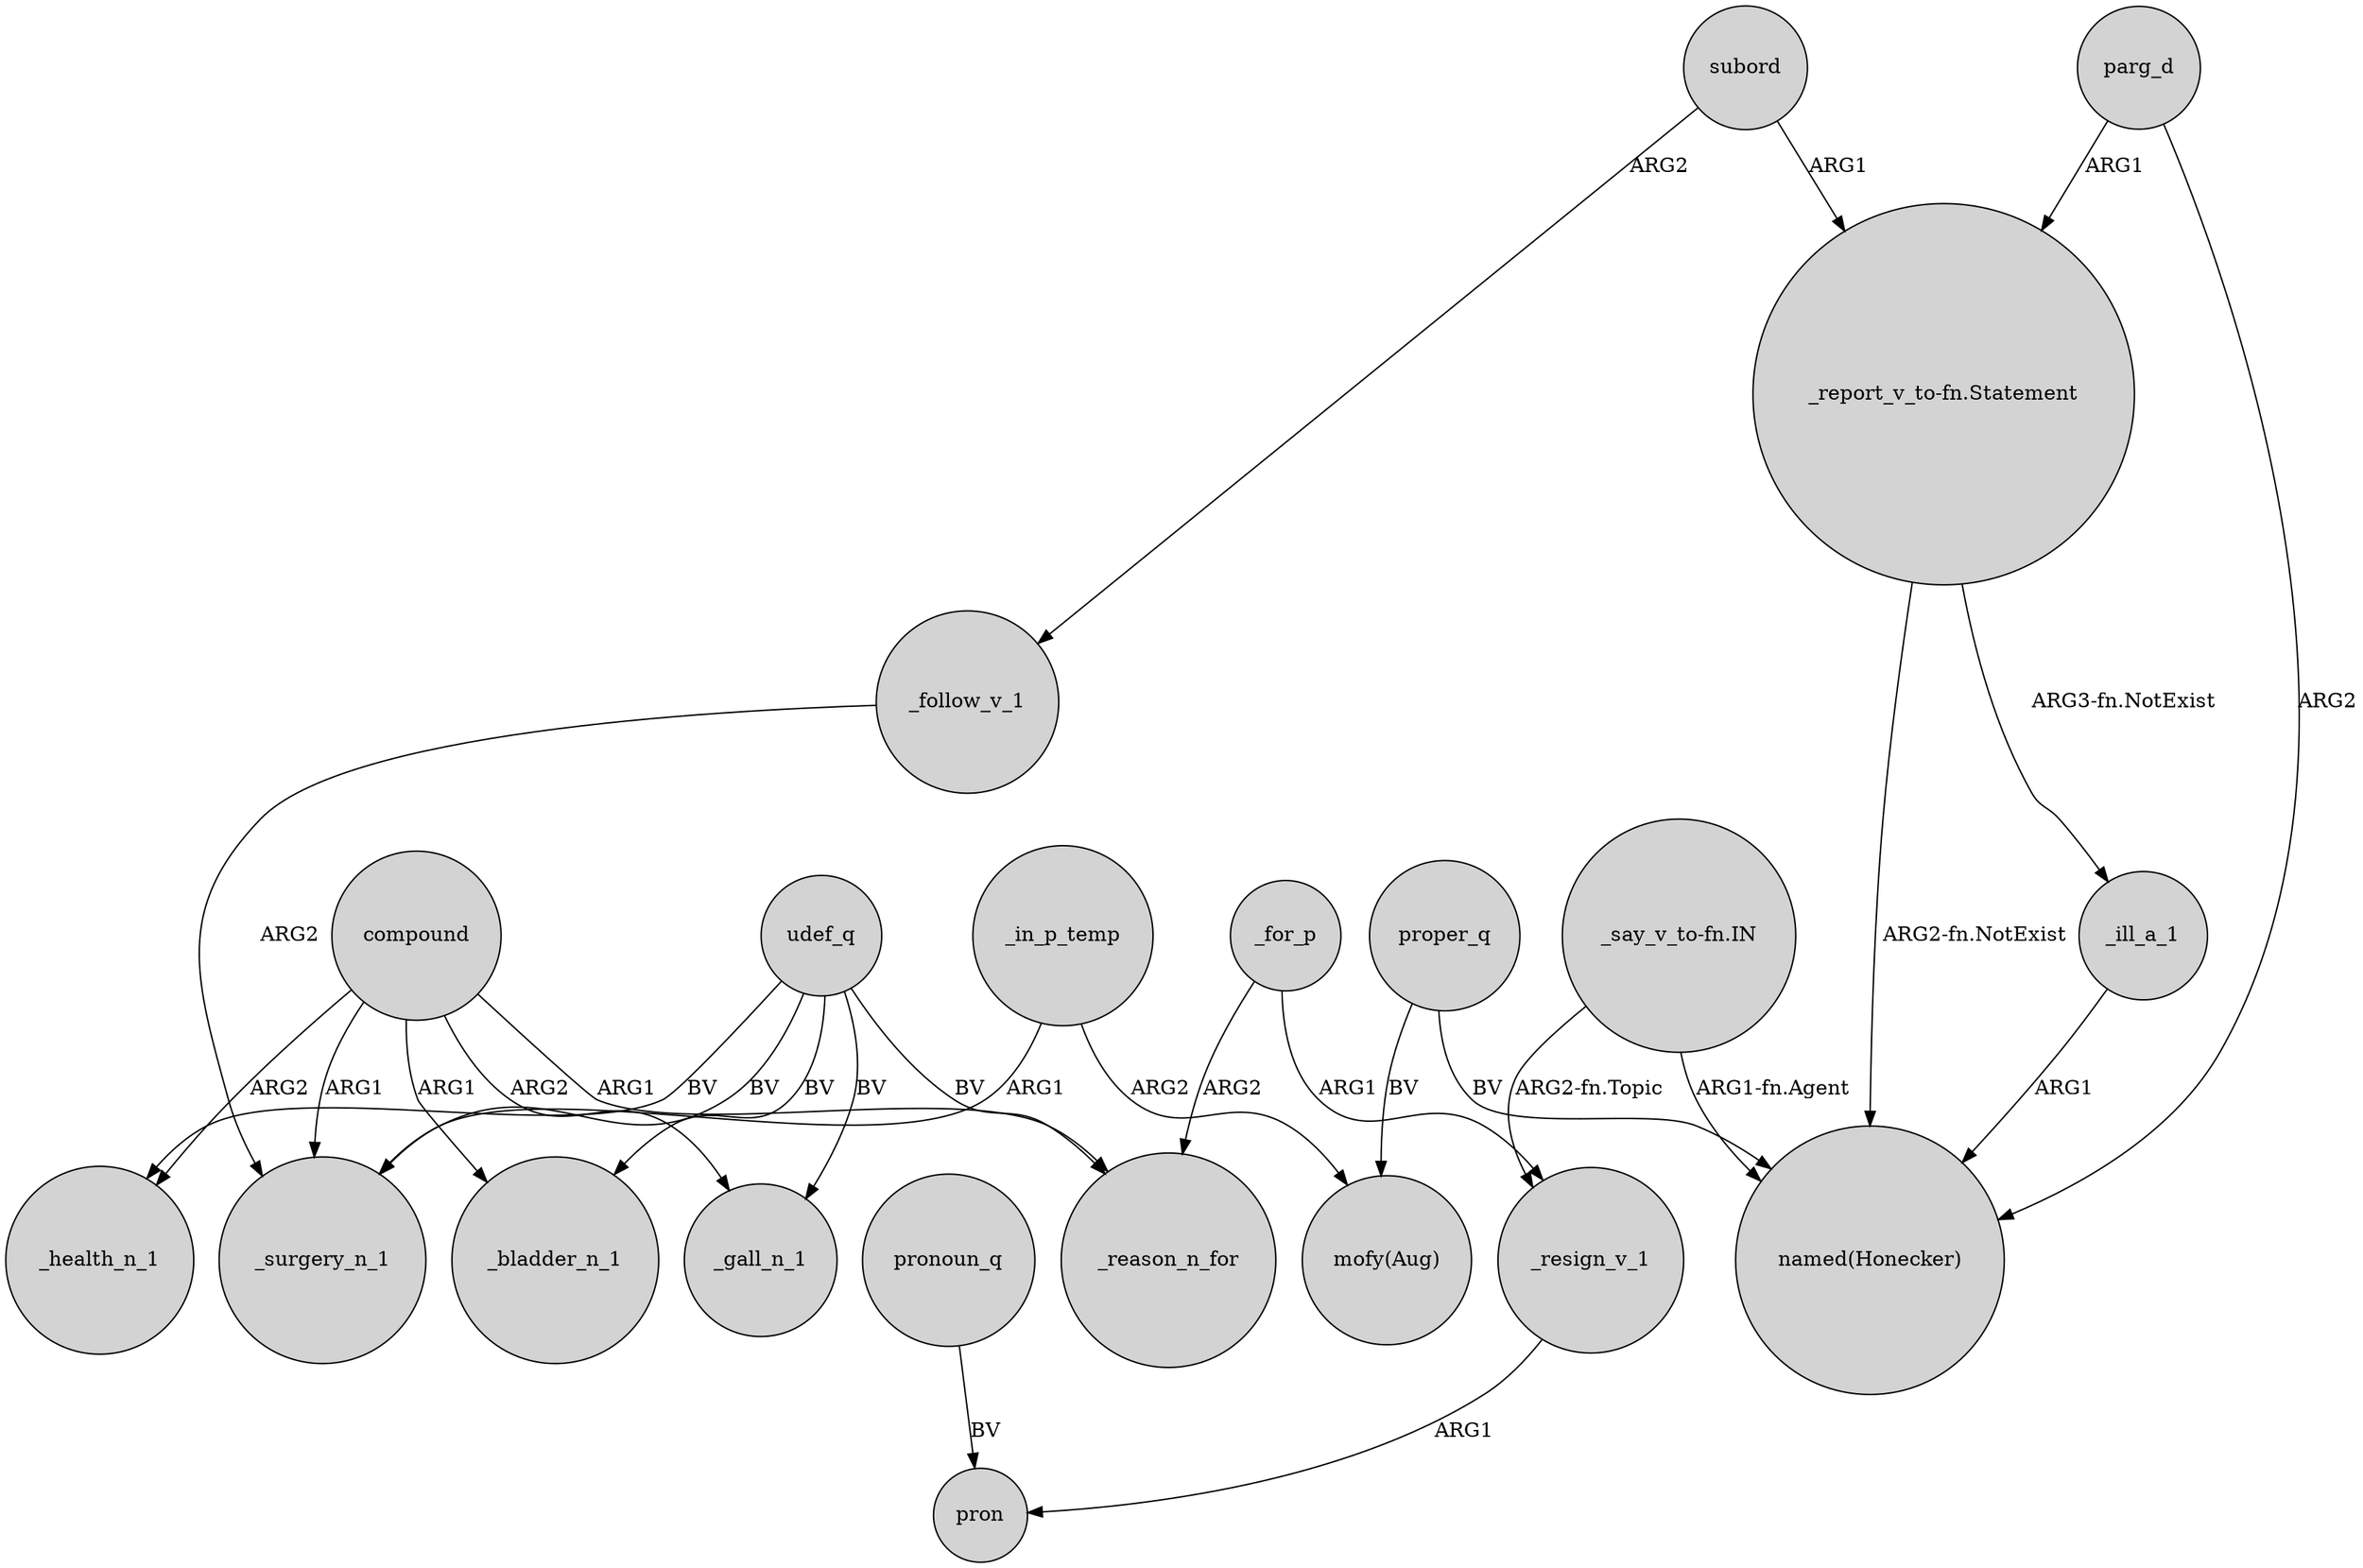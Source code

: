 digraph {
	node [shape=circle style=filled]
	compound -> _bladder_n_1 [label=ARG1]
	compound -> _surgery_n_1 [label=ARG1]
	_follow_v_1 -> _surgery_n_1 [label=ARG2]
	_resign_v_1 -> pron [label=ARG1]
	udef_q -> _surgery_n_1 [label=BV]
	udef_q -> _reason_n_for [label=BV]
	parg_d -> "named(Honecker)" [label=ARG2]
	_in_p_temp -> _surgery_n_1 [label=ARG1]
	subord -> "_report_v_to-fn.Statement" [label=ARG1]
	"_say_v_to-fn.IN" -> _resign_v_1 [label="ARG2-fn.Topic"]
	compound -> _gall_n_1 [label=ARG2]
	compound -> _reason_n_for [label=ARG1]
	subord -> _follow_v_1 [label=ARG2]
	"_report_v_to-fn.Statement" -> "named(Honecker)" [label="ARG2-fn.NotExist"]
	udef_q -> _bladder_n_1 [label=BV]
	proper_q -> "named(Honecker)" [label=BV]
	pronoun_q -> pron [label=BV]
	_in_p_temp -> "mofy(Aug)" [label=ARG2]
	compound -> _health_n_1 [label=ARG2]
	"_say_v_to-fn.IN" -> "named(Honecker)" [label="ARG1-fn.Agent"]
	_for_p -> _reason_n_for [label=ARG2]
	proper_q -> "mofy(Aug)" [label=BV]
	udef_q -> _health_n_1 [label=BV]
	parg_d -> "_report_v_to-fn.Statement" [label=ARG1]
	_ill_a_1 -> "named(Honecker)" [label=ARG1]
	udef_q -> _gall_n_1 [label=BV]
	_for_p -> _resign_v_1 [label=ARG1]
	"_report_v_to-fn.Statement" -> _ill_a_1 [label="ARG3-fn.NotExist"]
}
